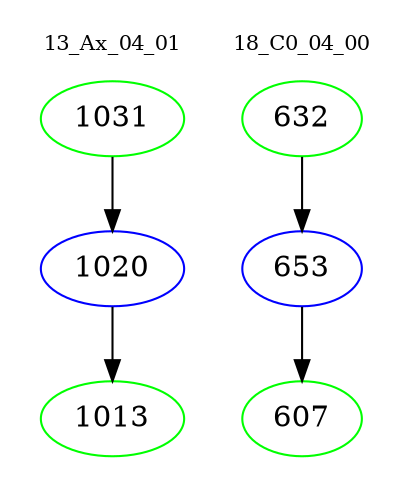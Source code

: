 digraph{
subgraph cluster_0 {
color = white
label = "13_Ax_04_01";
fontsize=10;
T0_1031 [label="1031", color="green"]
T0_1031 -> T0_1020 [color="black"]
T0_1020 [label="1020", color="blue"]
T0_1020 -> T0_1013 [color="black"]
T0_1013 [label="1013", color="green"]
}
subgraph cluster_1 {
color = white
label = "18_C0_04_00";
fontsize=10;
T1_632 [label="632", color="green"]
T1_632 -> T1_653 [color="black"]
T1_653 [label="653", color="blue"]
T1_653 -> T1_607 [color="black"]
T1_607 [label="607", color="green"]
}
}
